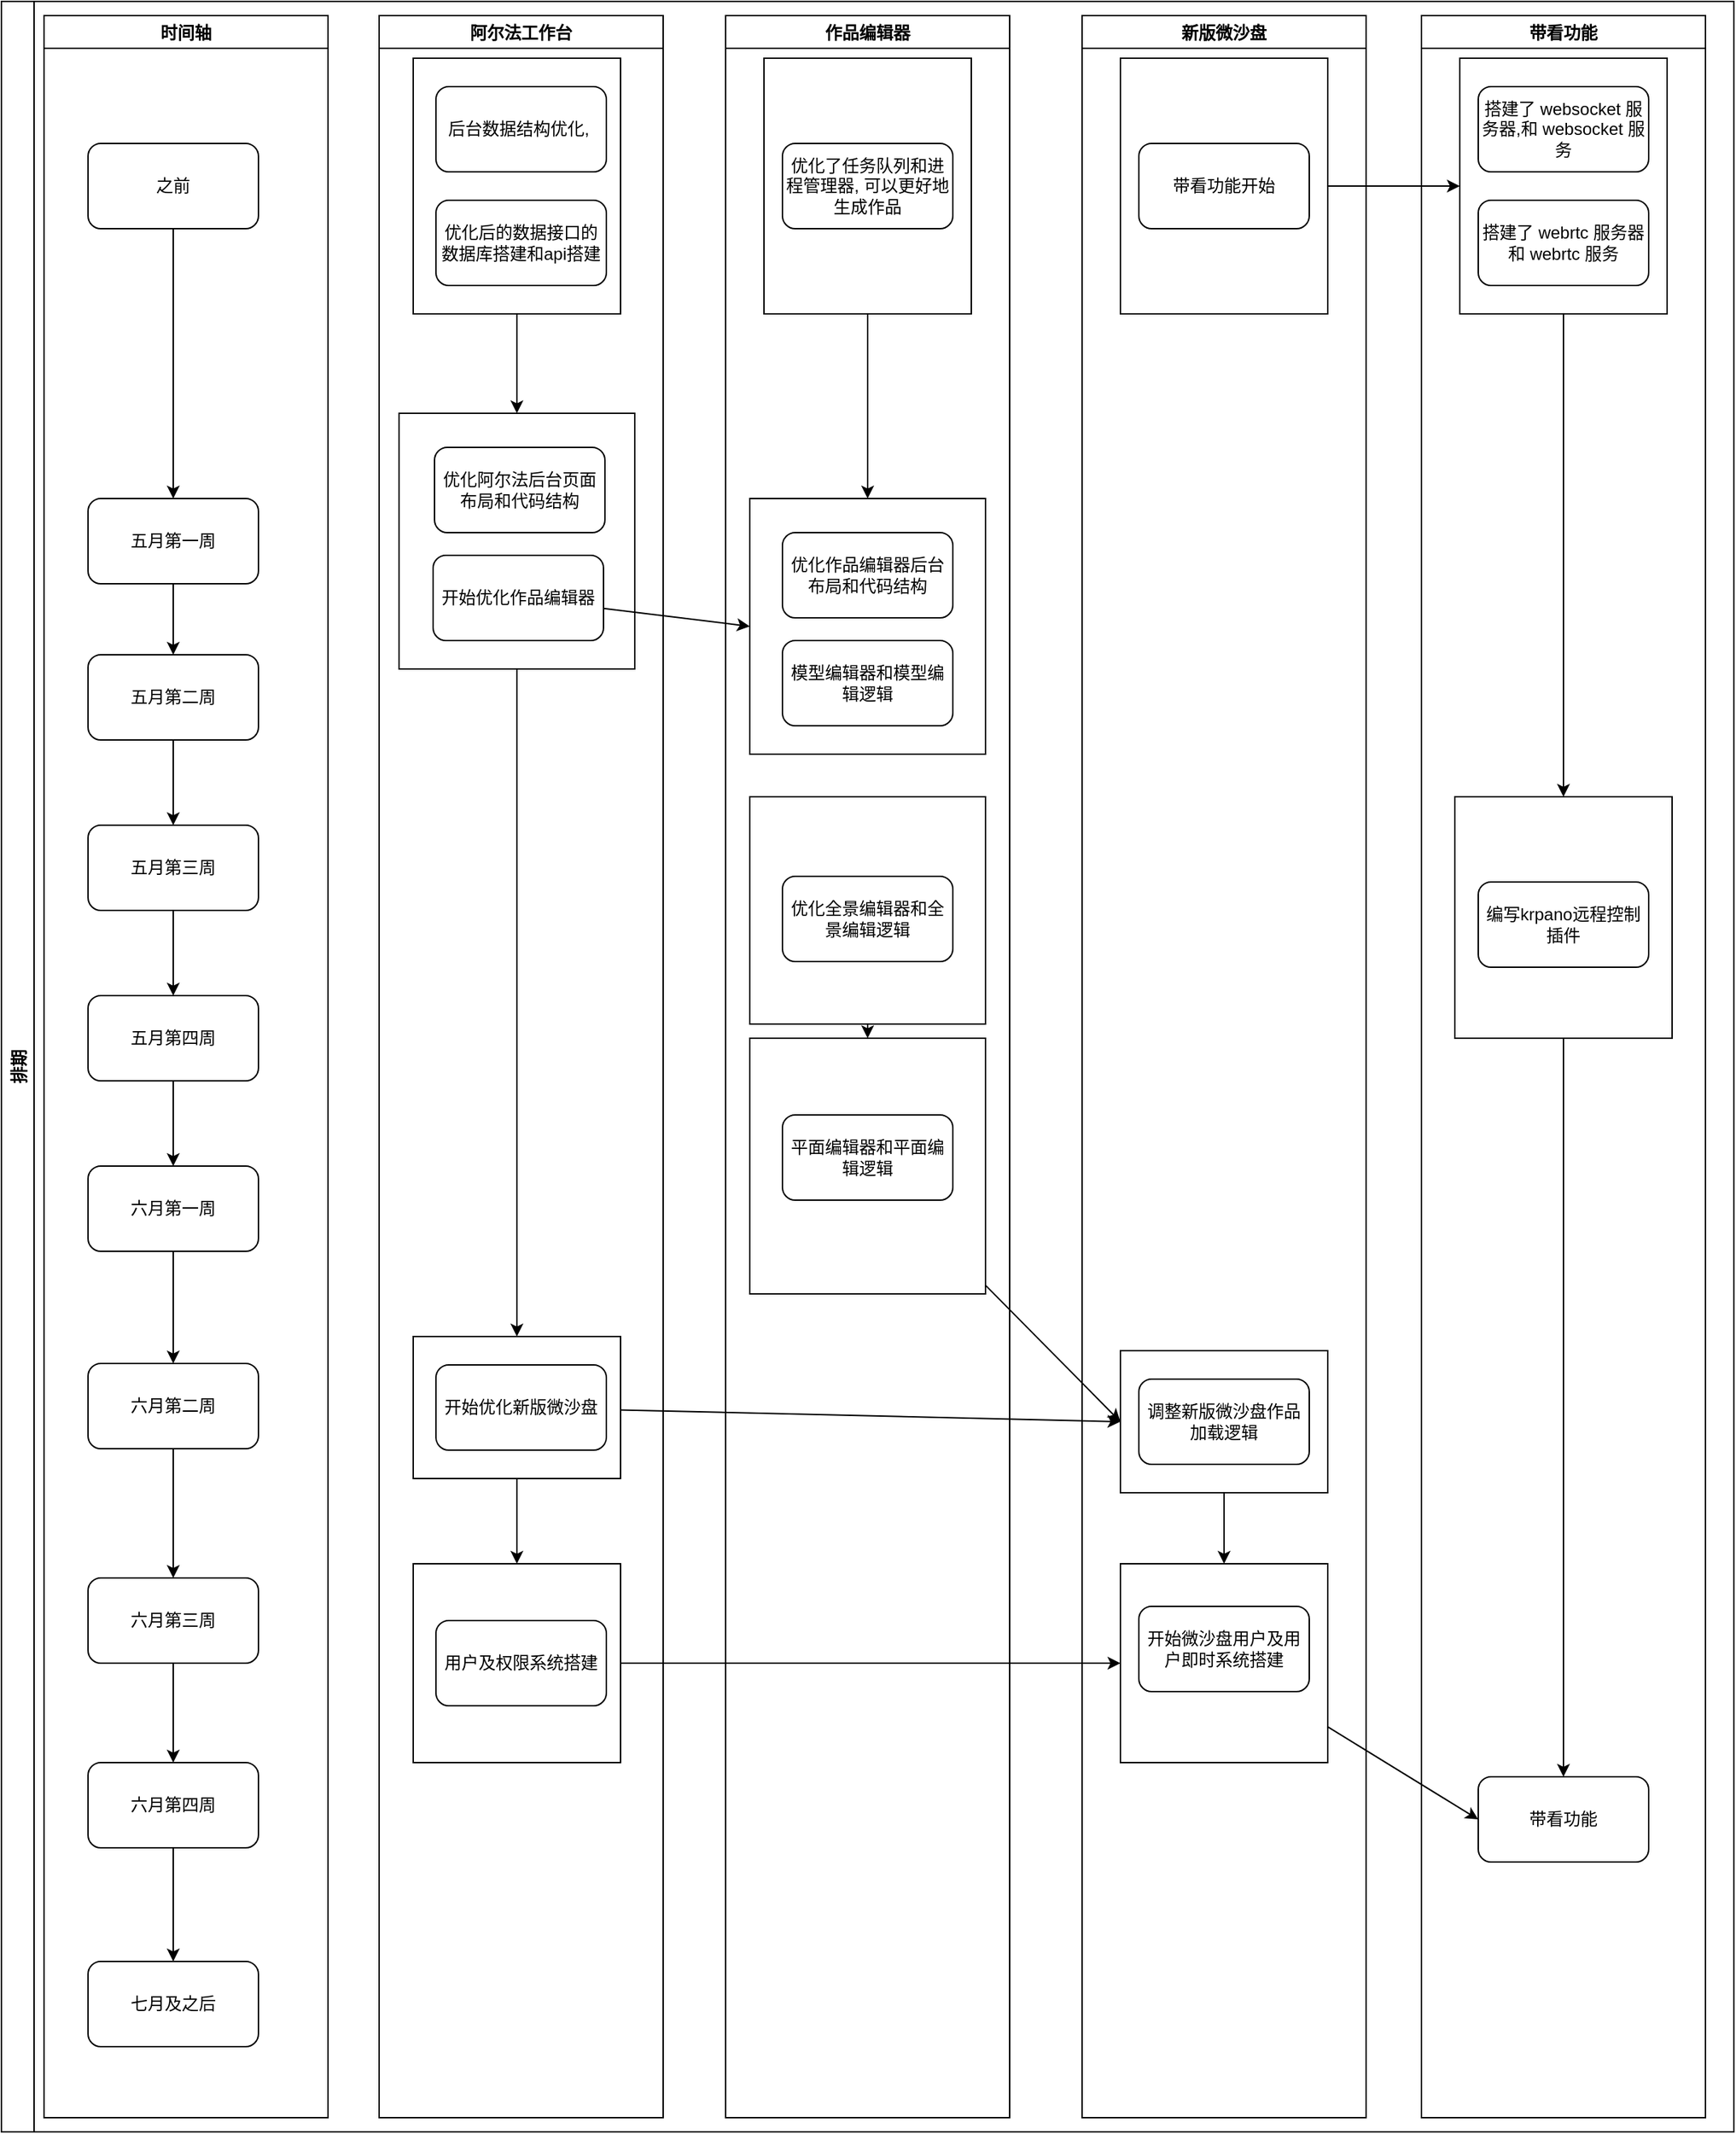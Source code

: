 <mxfile><diagram id="FQ6OiGbrcddsLU6k9kut" name="第 1 页"><mxGraphModel dx="2454" dy="1129" grid="1" gridSize="10" guides="1" tooltips="1" connect="1" arrows="1" fold="1" page="1" pageScale="1" pageWidth="827" pageHeight="1169" math="0" shadow="0"><root><mxCell id="0"/><mxCell id="1" parent="0"/><mxCell id="6" value="排期" style="swimlane;horizontal=0;swimlaneFillColor=default;startSize=23;" vertex="1" parent="1"><mxGeometry x="-190" y="20" width="1220" height="1500" as="geometry"/></mxCell><mxCell id="72" style="edgeStyle=none;html=1;exitX=0.5;exitY=1;exitDx=0;exitDy=0;" edge="1" parent="6" source="14" target="15"><mxGeometry relative="1" as="geometry"/></mxCell><mxCell id="14" value="五月第一周" style="rounded=1;whiteSpace=wrap;html=1;" vertex="1" parent="6"><mxGeometry x="61" y="350" width="120" height="60" as="geometry"/></mxCell><mxCell id="17" value="阿尔法工作台" style="swimlane;startSize=23;swimlaneFillColor=default;" vertex="1" parent="6"><mxGeometry x="266" y="10" width="200" height="1480" as="geometry"/></mxCell><mxCell id="147" style="edgeStyle=none;html=1;exitX=0.5;exitY=1;exitDx=0;exitDy=0;entryX=0.5;entryY=0;entryDx=0;entryDy=0;" edge="1" parent="17" source="86" target="83"><mxGeometry relative="1" as="geometry"/></mxCell><mxCell id="86" value="" style="rounded=0;whiteSpace=wrap;html=1;" vertex="1" parent="17"><mxGeometry x="24" y="30" width="146" height="180" as="geometry"/></mxCell><mxCell id="85" value="" style="rounded=0;whiteSpace=wrap;html=1;" vertex="1" parent="17"><mxGeometry x="24" y="1090" width="146" height="140" as="geometry"/></mxCell><mxCell id="149" style="edgeStyle=none;html=1;exitX=0.5;exitY=1;exitDx=0;exitDy=0;entryX=0.5;entryY=0;entryDx=0;entryDy=0;" edge="1" parent="17" source="84" target="85"><mxGeometry relative="1" as="geometry"/></mxCell><mxCell id="84" value="" style="rounded=0;whiteSpace=wrap;html=1;" vertex="1" parent="17"><mxGeometry x="24" y="930" width="146" height="100" as="geometry"/></mxCell><mxCell id="148" style="edgeStyle=none;html=1;exitX=0.5;exitY=1;exitDx=0;exitDy=0;" edge="1" parent="17" source="83" target="84"><mxGeometry relative="1" as="geometry"/></mxCell><mxCell id="83" value="" style="rounded=0;whiteSpace=wrap;html=1;" vertex="1" parent="17"><mxGeometry x="14" y="280" width="166" height="180" as="geometry"/></mxCell><mxCell id="19" value="优化阿尔法后台页面布局和代码结构" style="rounded=1;whiteSpace=wrap;html=1;" vertex="1" parent="17"><mxGeometry x="39" y="304" width="120" height="60" as="geometry"/></mxCell><mxCell id="22" value="开始优化作品编辑器" style="rounded=1;whiteSpace=wrap;html=1;" vertex="1" parent="17"><mxGeometry x="38" y="380" width="120" height="60" as="geometry"/></mxCell><mxCell id="26" value="后台数据结构优化,&amp;nbsp;&lt;br&gt;" style="rounded=1;whiteSpace=wrap;html=1;" vertex="1" parent="17"><mxGeometry x="40" y="50" width="120" height="60" as="geometry"/></mxCell><mxCell id="27" value="&lt;span&gt;优化后的数据接口的数据库搭建和api搭建&lt;/span&gt;" style="rounded=1;whiteSpace=wrap;html=1;" vertex="1" parent="17"><mxGeometry x="40" y="130" width="120" height="60" as="geometry"/></mxCell><mxCell id="12" value="开始优化新版微沙盘" style="rounded=1;whiteSpace=wrap;html=1;" vertex="1" parent="17"><mxGeometry x="40" y="950" width="120" height="60" as="geometry"/></mxCell><mxCell id="58" value="用户及权限系统搭建" style="rounded=1;whiteSpace=wrap;html=1;" vertex="1" parent="17"><mxGeometry x="40" y="1130" width="120" height="60" as="geometry"/></mxCell><mxCell id="23" value="作品编辑器" style="swimlane;" vertex="1" parent="6"><mxGeometry x="510" y="10" width="200" height="1480" as="geometry"/></mxCell><mxCell id="93" value="" style="rounded=0;whiteSpace=wrap;html=1;" vertex="1" parent="23"><mxGeometry x="17" y="720" width="166" height="180" as="geometry"/></mxCell><mxCell id="155" style="edgeStyle=none;html=1;exitX=0.5;exitY=1;exitDx=0;exitDy=0;entryX=0.5;entryY=0;entryDx=0;entryDy=0;" edge="1" parent="23" source="92" target="93"><mxGeometry relative="1" as="geometry"/></mxCell><mxCell id="92" value="" style="rounded=0;whiteSpace=wrap;html=1;" vertex="1" parent="23"><mxGeometry x="17" y="550" width="166" height="160" as="geometry"/></mxCell><mxCell id="90" value="" style="rounded=0;whiteSpace=wrap;html=1;" vertex="1" parent="23"><mxGeometry x="17" y="340" width="166" height="180" as="geometry"/></mxCell><mxCell id="150" style="edgeStyle=none;html=1;exitX=0.5;exitY=1;exitDx=0;exitDy=0;" edge="1" parent="23" source="88" target="90"><mxGeometry relative="1" as="geometry"/></mxCell><mxCell id="88" value="" style="rounded=0;whiteSpace=wrap;html=1;" vertex="1" parent="23"><mxGeometry x="27" y="30" width="146" height="180" as="geometry"/></mxCell><mxCell id="24" value="优化作品编辑器后台布局和代码结构" style="rounded=1;whiteSpace=wrap;html=1;" vertex="1" parent="23"><mxGeometry x="40" y="364" width="120" height="60" as="geometry"/></mxCell><mxCell id="33" value="优化了任务队列和进程管理器, 可以更好地生成作品" style="rounded=1;whiteSpace=wrap;html=1;" vertex="1" parent="23"><mxGeometry x="40" y="90" width="120" height="60" as="geometry"/></mxCell><mxCell id="44" value="平面编辑器和平面编辑逻辑" style="rounded=1;whiteSpace=wrap;html=1;" vertex="1" parent="23"><mxGeometry x="40" y="774" width="120" height="60" as="geometry"/></mxCell><mxCell id="46" value="模型编辑器和模型编辑逻辑" style="rounded=1;whiteSpace=wrap;html=1;" vertex="1" parent="23"><mxGeometry x="40" y="440" width="120" height="60" as="geometry"/></mxCell><mxCell id="35" value="优化全景编辑器和全景编辑逻辑" style="rounded=1;whiteSpace=wrap;html=1;" vertex="1" parent="23"><mxGeometry x="40" y="606" width="120" height="60" as="geometry"/></mxCell><mxCell id="70" style="edgeStyle=none;html=1;exitX=0.5;exitY=1;exitDx=0;exitDy=0;" edge="1" parent="6" source="25" target="14"><mxGeometry relative="1" as="geometry"/></mxCell><mxCell id="49" value="新版微沙盘" style="swimlane;" vertex="1" parent="6"><mxGeometry x="761" y="10" width="200" height="1480" as="geometry"/></mxCell><mxCell id="170" value="" style="rounded=0;whiteSpace=wrap;html=1;" vertex="1" parent="49"><mxGeometry x="27" y="30" width="146" height="180" as="geometry"/></mxCell><mxCell id="146" value="" style="rounded=0;whiteSpace=wrap;html=1;" vertex="1" parent="49"><mxGeometry x="27" y="1090" width="146" height="140" as="geometry"/></mxCell><mxCell id="152" style="edgeStyle=none;html=1;exitX=0.5;exitY=1;exitDx=0;exitDy=0;entryX=0.5;entryY=0;entryDx=0;entryDy=0;" edge="1" parent="49" source="145" target="146"><mxGeometry relative="1" as="geometry"/></mxCell><mxCell id="145" value="" style="rounded=0;whiteSpace=wrap;html=1;" vertex="1" parent="49"><mxGeometry x="27" y="940" width="146" height="100" as="geometry"/></mxCell><mxCell id="50" value="调整新版微沙盘作品加载逻辑" style="rounded=1;whiteSpace=wrap;html=1;" vertex="1" parent="49"><mxGeometry x="40" y="960" width="120" height="60" as="geometry"/></mxCell><mxCell id="53" value="开始微沙盘用户及用户即时系统搭建" style="rounded=1;whiteSpace=wrap;html=1;" vertex="1" parent="49"><mxGeometry x="40" y="1120" width="120" height="60" as="geometry"/></mxCell><mxCell id="169" value="带看功能开始" style="rounded=1;whiteSpace=wrap;html=1;" vertex="1" parent="49"><mxGeometry x="40" y="90" width="120" height="60" as="geometry"/></mxCell><mxCell id="63" value="时间轴" style="swimlane;" vertex="1" parent="6"><mxGeometry x="30" y="10" width="200" height="1480" as="geometry"/></mxCell><mxCell id="79" style="edgeStyle=none;html=1;exitX=0.5;exitY=1;exitDx=0;exitDy=0;" edge="1" parent="63" source="57" target="59"><mxGeometry relative="1" as="geometry"/></mxCell><mxCell id="57" value="六月第四周" style="rounded=1;whiteSpace=wrap;html=1;" vertex="1" parent="63"><mxGeometry x="31" y="1230" width="120" height="60" as="geometry"/></mxCell><mxCell id="15" value="五月第二周" style="rounded=1;whiteSpace=wrap;html=1;" vertex="1" parent="63"><mxGeometry x="31" y="450" width="120" height="60" as="geometry"/></mxCell><mxCell id="16" value="五月第三周" style="rounded=1;whiteSpace=wrap;html=1;" vertex="1" parent="63"><mxGeometry x="31" y="570" width="120" height="60" as="geometry"/></mxCell><mxCell id="73" style="edgeStyle=none;html=1;exitX=0.5;exitY=1;exitDx=0;exitDy=0;" edge="1" parent="63" source="15" target="16"><mxGeometry relative="1" as="geometry"/></mxCell><mxCell id="9" value="五月第四周" style="rounded=1;whiteSpace=wrap;html=1;" vertex="1" parent="63"><mxGeometry x="31" y="690" width="120" height="60" as="geometry"/></mxCell><mxCell id="74" style="edgeStyle=none;html=1;exitX=0.5;exitY=1;exitDx=0;exitDy=0;" edge="1" parent="63" source="16" target="9"><mxGeometry relative="1" as="geometry"/></mxCell><mxCell id="25" value="之前" style="rounded=1;whiteSpace=wrap;html=1;" vertex="1" parent="63"><mxGeometry x="31" y="90" width="120" height="60" as="geometry"/></mxCell><mxCell id="76" style="edgeStyle=none;html=1;exitX=0.5;exitY=1;exitDx=0;exitDy=0;" edge="1" parent="63" source="10" target="11"><mxGeometry relative="1" as="geometry"/></mxCell><mxCell id="10" value="六月第一周" style="rounded=1;whiteSpace=wrap;html=1;" vertex="1" parent="63"><mxGeometry x="31" y="810" width="120" height="60" as="geometry"/></mxCell><mxCell id="75" style="edgeStyle=none;html=1;exitX=0.5;exitY=1;exitDx=0;exitDy=0;" edge="1" parent="63" source="9" target="10"><mxGeometry relative="1" as="geometry"/></mxCell><mxCell id="11" value="六月第二周" style="rounded=1;whiteSpace=wrap;html=1;" vertex="1" parent="63"><mxGeometry x="31" y="949" width="120" height="60" as="geometry"/></mxCell><mxCell id="78" style="edgeStyle=none;html=1;exitX=0.5;exitY=1;exitDx=0;exitDy=0;entryX=0.5;entryY=0;entryDx=0;entryDy=0;" edge="1" parent="63" source="13" target="57"><mxGeometry relative="1" as="geometry"/></mxCell><mxCell id="13" value="六月第三周" style="rounded=1;whiteSpace=wrap;html=1;" vertex="1" parent="63"><mxGeometry x="31" y="1100" width="120" height="60" as="geometry"/></mxCell><mxCell id="77" style="edgeStyle=none;html=1;exitX=0.5;exitY=1;exitDx=0;exitDy=0;" edge="1" parent="63" source="11" target="13"><mxGeometry relative="1" as="geometry"/></mxCell><mxCell id="59" value="七月及之后" style="rounded=1;whiteSpace=wrap;html=1;" vertex="1" parent="63"><mxGeometry x="31" y="1370" width="120" height="60" as="geometry"/></mxCell><mxCell id="157" style="edgeStyle=none;html=1;entryX=0;entryY=0.5;entryDx=0;entryDy=0;" edge="1" parent="6" source="22" target="90"><mxGeometry relative="1" as="geometry"/></mxCell><mxCell id="158" style="edgeStyle=none;html=1;entryX=0;entryY=0.5;entryDx=0;entryDy=0;" edge="1" parent="6" source="84" target="145"><mxGeometry relative="1" as="geometry"/></mxCell><mxCell id="162" style="edgeStyle=none;html=1;entryX=0;entryY=0.5;entryDx=0;entryDy=0;" edge="1" parent="6" source="93" target="145"><mxGeometry relative="1" as="geometry"/></mxCell><mxCell id="167" value="带看功能" style="swimlane;" vertex="1" parent="6"><mxGeometry x="1000" y="10" width="200" height="1480" as="geometry"/></mxCell><mxCell id="176" style="edgeStyle=none;html=1;entryX=0.5;entryY=0;entryDx=0;entryDy=0;" edge="1" parent="167" source="174" target="62"><mxGeometry relative="1" as="geometry"/></mxCell><mxCell id="174" value="" style="rounded=0;whiteSpace=wrap;html=1;" vertex="1" parent="167"><mxGeometry x="23.5" y="550" width="153" height="170" as="geometry"/></mxCell><mxCell id="89" value="" style="rounded=0;whiteSpace=wrap;html=1;" vertex="1" parent="167"><mxGeometry x="27" y="30" width="146" height="180" as="geometry"/></mxCell><mxCell id="168" value="编写krpano远程控制插件" style="rounded=1;whiteSpace=wrap;html=1;" vertex="1" parent="167"><mxGeometry x="40" y="610" width="120" height="60" as="geometry"/></mxCell><mxCell id="54" value="搭建了 websocket 服务器,和 websocket 服务" style="rounded=1;whiteSpace=wrap;html=1;" vertex="1" parent="167"><mxGeometry x="40" y="50" width="120" height="60" as="geometry"/></mxCell><mxCell id="55" value="搭建了 webrtc 服务器和 webrtc 服务" style="rounded=1;whiteSpace=wrap;html=1;" vertex="1" parent="167"><mxGeometry x="40" y="130" width="120" height="60" as="geometry"/></mxCell><mxCell id="171" style="edgeStyle=none;html=1;exitX=0.5;exitY=1;exitDx=0;exitDy=0;entryX=0.5;entryY=0;entryDx=0;entryDy=0;" edge="1" parent="167" source="89" target="174"><mxGeometry relative="1" as="geometry"><mxPoint x="100.286" y="440" as="targetPoint"/></mxGeometry></mxCell><mxCell id="62" value="带看功能" style="rounded=1;whiteSpace=wrap;html=1;" vertex="1" parent="167"><mxGeometry x="40" y="1240" width="120" height="60" as="geometry"/></mxCell><mxCell id="173" style="edgeStyle=none;html=1;exitX=1;exitY=0.5;exitDx=0;exitDy=0;" edge="1" parent="6" source="170" target="89"><mxGeometry relative="1" as="geometry"/></mxCell><mxCell id="178" style="edgeStyle=none;html=1;entryX=0;entryY=0.5;entryDx=0;entryDy=0;" edge="1" parent="6" source="85" target="146"><mxGeometry relative="1" as="geometry"/></mxCell><mxCell id="179" style="edgeStyle=none;html=1;entryX=0;entryY=0.5;entryDx=0;entryDy=0;" edge="1" parent="6" source="146" target="62"><mxGeometry relative="1" as="geometry"/></mxCell></root></mxGraphModel></diagram></mxfile>